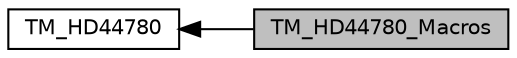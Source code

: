 digraph "TM_HD44780_Macros"
{
  edge [fontname="Helvetica",fontsize="10",labelfontname="Helvetica",labelfontsize="10"];
  node [fontname="Helvetica",fontsize="10",shape=record];
  rankdir=LR;
  Node0 [label="TM_HD44780_Macros",height=0.2,width=0.4,color="black", fillcolor="grey75", style="filled", fontcolor="black"];
  Node1 [label="TM_HD44780",height=0.2,width=0.4,color="black", fillcolor="white", style="filled",URL="$group___t_m___h_d44780.html",tooltip="HD44780 LCD driver library for STM32Fxxx - http://stm32f4-discovery.net/2015/07/hal-library-15-hd4478..."];
  Node1->Node0 [shape=plaintext, dir="back", style="solid"];
}
